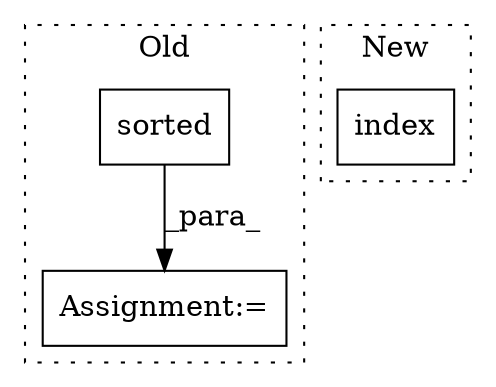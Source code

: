 digraph G {
subgraph cluster0 {
1 [label="sorted" a="32" s="8157,8344" l="7,1" shape="box"];
3 [label="Assignment:=" a="7" s="8156" l="1" shape="box"];
label = "Old";
style="dotted";
}
subgraph cluster1 {
2 [label="index" a="32" s="10295,10308" l="6,1" shape="box"];
label = "New";
style="dotted";
}
1 -> 3 [label="_para_"];
}